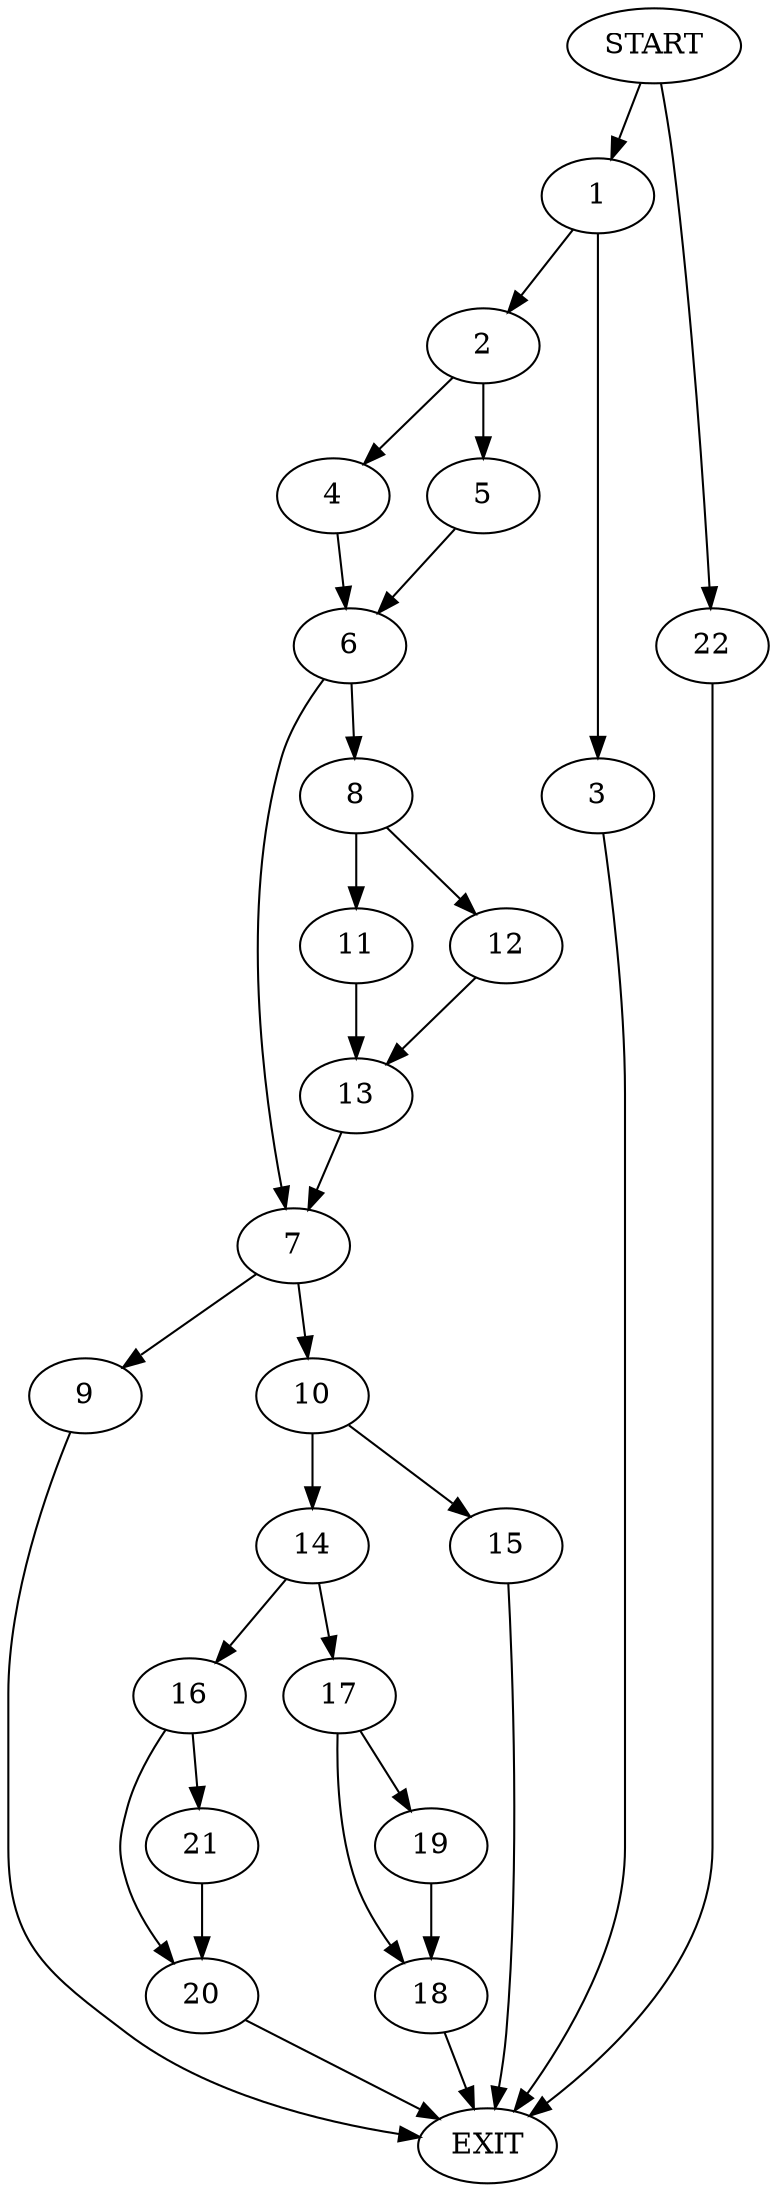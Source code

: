 digraph {
0 [label="START"]
23 [label="EXIT"]
0 -> 1
1 -> 2
1 -> 3
3 -> 23
2 -> 4
2 -> 5
4 -> 6
5 -> 6
6 -> 7
6 -> 8
7 -> 9
7 -> 10
8 -> 11
8 -> 12
12 -> 13
11 -> 13
13 -> 7
10 -> 14
10 -> 15
9 -> 23
14 -> 16
14 -> 17
15 -> 23
17 -> 18
17 -> 19
16 -> 20
16 -> 21
18 -> 23
19 -> 18
21 -> 20
20 -> 23
0 -> 22
22 -> 23
}
